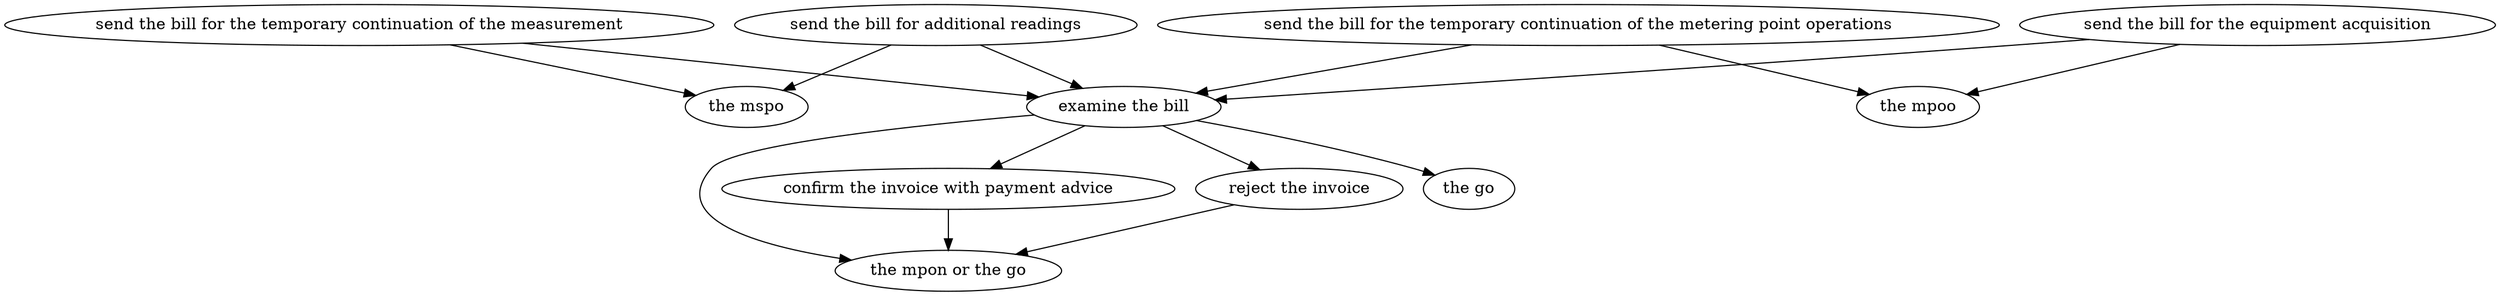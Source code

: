 strict digraph "doc-10.14" {
	graph [name="doc-10.14"];
	"send the bill for the temporary continuation of the metering point operations"	[attrs="{'type': 'Activity', 'label': 'send the bill for the temporary continuation of the metering point operations'}"];
	"examine the bill"	[attrs="{'type': 'Activity', 'label': 'examine the bill'}"];
	"send the bill for the temporary continuation of the metering point operations" -> "examine the bill"	[attrs="{'type': 'flow', 'label': 'flow'}"];
	"the mpoo"	[attrs="{'type': 'Actor', 'label': 'the mpoo'}"];
	"send the bill for the temporary continuation of the metering point operations" -> "the mpoo"	[attrs="{'type': 'actor performer', 'label': 'actor performer'}"];
	"confirm the invoice with payment advice"	[attrs="{'type': 'Activity', 'label': 'confirm the invoice with payment advice'}"];
	"examine the bill" -> "confirm the invoice with payment advice"	[attrs="{'type': 'flow', 'label': 'flow'}"];
	"reject the invoice"	[attrs="{'type': 'Activity', 'label': 'reject the invoice'}"];
	"examine the bill" -> "reject the invoice"	[attrs="{'type': 'flow', 'label': 'flow'}"];
	"the go"	[attrs="{'type': 'Actor', 'label': 'the go'}"];
	"examine the bill" -> "the go"	[attrs="{'type': 'actor performer', 'label': 'actor performer'}"];
	"the mpon or the go"	[attrs="{'type': 'Actor', 'label': 'the mpon or the go'}"];
	"examine the bill" -> "the mpon or the go"	[attrs="{'type': 'actor performer', 'label': 'actor performer'}"];
	"send the bill for the temporary continuation of the measurement"	[attrs="{'type': 'Activity', 'label': 'send the bill for the temporary continuation of the measurement'}"];
	"send the bill for the temporary continuation of the measurement" -> "examine the bill"	[attrs="{'type': 'flow', 'label': 'flow'}"];
	"the mspo"	[attrs="{'type': 'Actor', 'label': 'the mspo'}"];
	"send the bill for the temporary continuation of the measurement" -> "the mspo"	[attrs="{'type': 'actor performer', 'label': 'actor performer'}"];
	"send the bill for additional readings"	[attrs="{'type': 'Activity', 'label': 'send the bill for additional readings'}"];
	"send the bill for additional readings" -> "examine the bill"	[attrs="{'type': 'flow', 'label': 'flow'}"];
	"send the bill for additional readings" -> "the mspo"	[attrs="{'type': 'actor performer', 'label': 'actor performer'}"];
	"send the bill for the equipment acquisition"	[attrs="{'type': 'Activity', 'label': 'send the bill for the equipment acquisition'}"];
	"send the bill for the equipment acquisition" -> "examine the bill"	[attrs="{'type': 'flow', 'label': 'flow'}"];
	"send the bill for the equipment acquisition" -> "the mpoo"	[attrs="{'type': 'actor performer', 'label': 'actor performer'}"];
	"confirm the invoice with payment advice" -> "the mpon or the go"	[attrs="{'type': 'actor performer', 'label': 'actor performer'}"];
	"reject the invoice" -> "the mpon or the go"	[attrs="{'type': 'actor performer', 'label': 'actor performer'}"];
}
